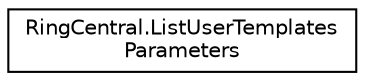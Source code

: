 digraph "Graphical Class Hierarchy"
{
 // LATEX_PDF_SIZE
  edge [fontname="Helvetica",fontsize="10",labelfontname="Helvetica",labelfontsize="10"];
  node [fontname="Helvetica",fontsize="10",shape=record];
  rankdir="LR";
  Node0 [label="RingCentral.ListUserTemplates\lParameters",height=0.2,width=0.4,color="black", fillcolor="white", style="filled",URL="$classRingCentral_1_1ListUserTemplatesParameters.html",tooltip="Query parameters for operation listUserTemplates"];
}
